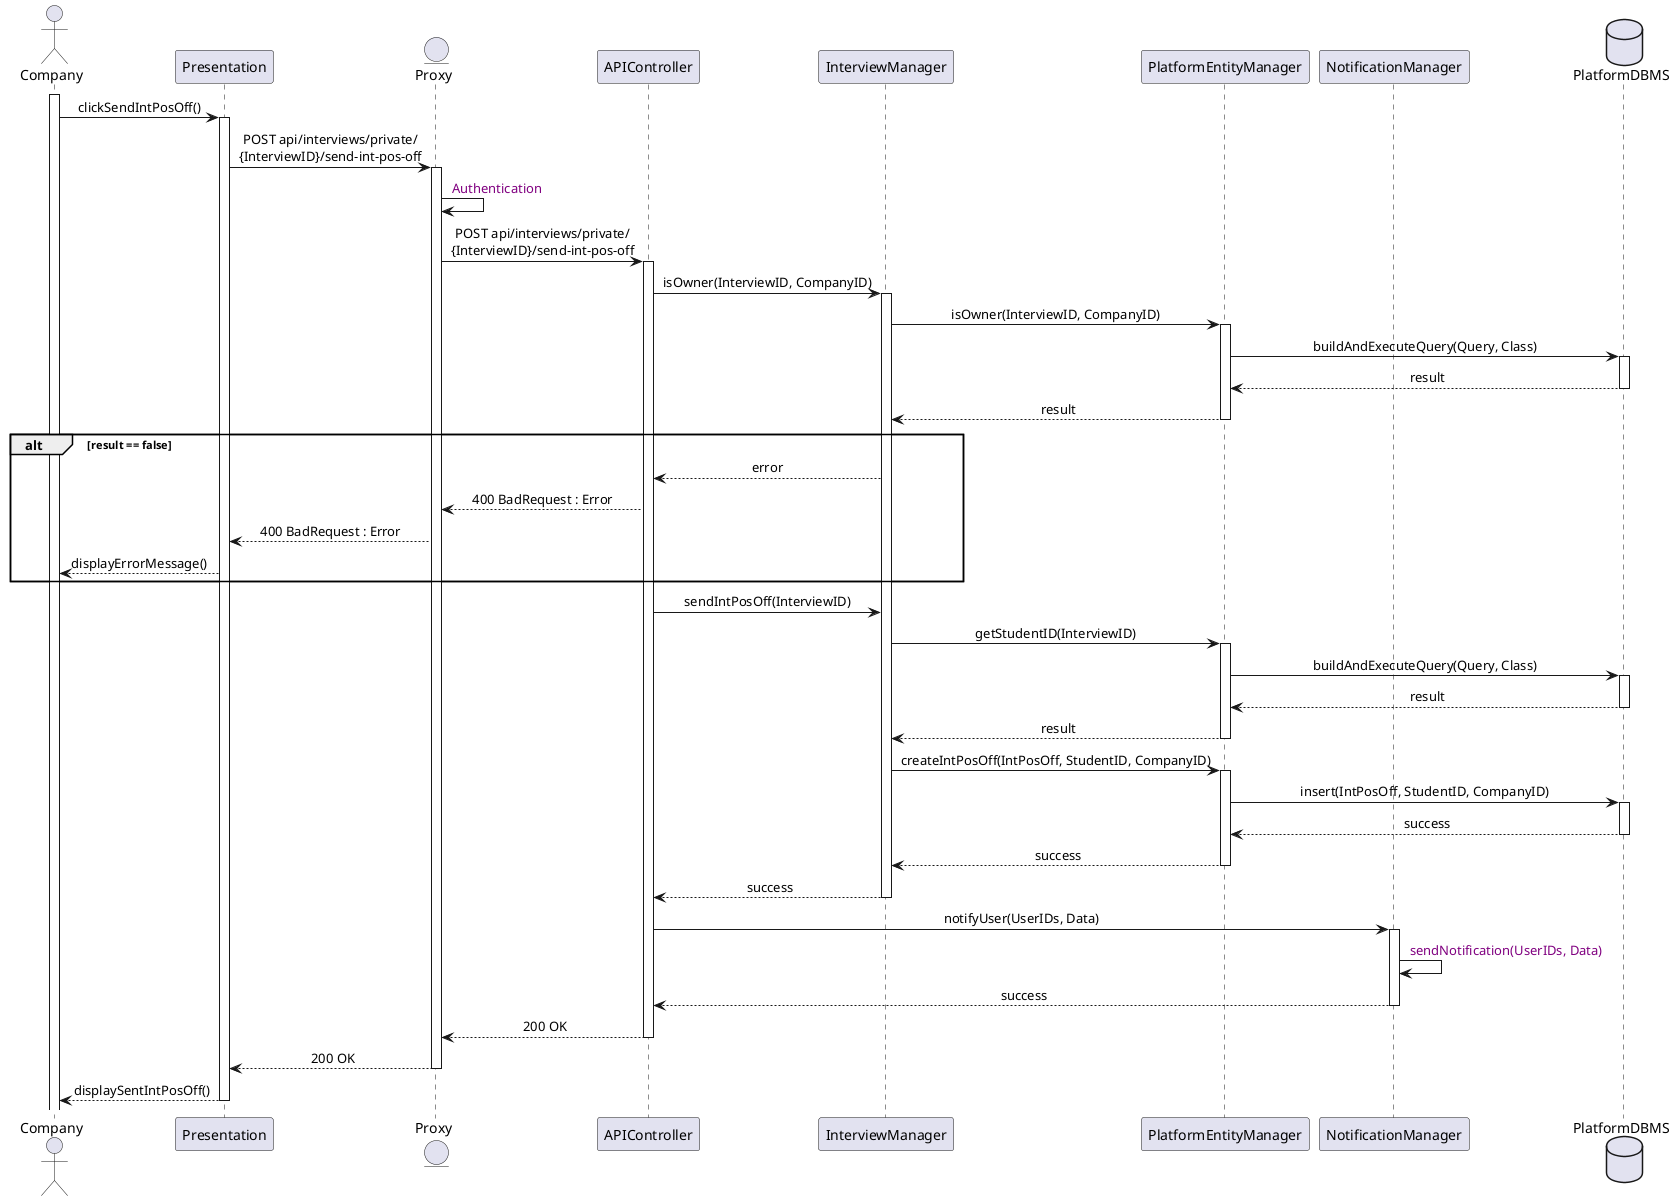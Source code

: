 @startuml
skinparam sequenceMessageAlign center

actor Company
participant Presentation
entity Proxy
participant APIController
participant InterviewManager
participant PlatformEntityManager
participant NotificationManager
database PlatformDBMS

activate Company
Company -> Presentation : clickSendIntPosOff()
activate Presentation
Presentation -> Proxy : POST api/interviews/private/\n{InterviewID}/send-int-pos-off
activate Proxy
Proxy -> Proxy : <color:purple> Authentication
Proxy -> APIController : POST api/interviews/private/\n{InterviewID}/send-int-pos-off
activate APIController
APIController -> InterviewManager : isOwner(InterviewID, CompanyID)
activate InterviewManager
InterviewManager -> PlatformEntityManager : isOwner(InterviewID, CompanyID)
activate PlatformEntityManager
PlatformEntityManager -> PlatformDBMS : buildAndExecuteQuery(Query, Class)
activate PlatformDBMS
PlatformDBMS --> PlatformEntityManager : result
deactivate PlatformDBMS
PlatformEntityManager --> InterviewManager : result
deactivate PlatformEntityManager
alt result == false
InterviewManager --> APIController : error
APIController --> Proxy : 400 BadRequest : Error
Proxy --> Presentation : 400 BadRequest : Error
Presentation --> Company : displayErrorMessage()
end
APIController -> InterviewManager : sendIntPosOff(InterviewID)
InterviewManager -> PlatformEntityManager : getStudentID(InterviewID)
activate PlatformEntityManager
PlatformEntityManager -> PlatformDBMS : buildAndExecuteQuery(Query, Class)
activate PlatformDBMS
PlatformDBMS --> PlatformEntityManager : result
deactivate PlatformDBMS
PlatformEntityManager --> InterviewManager : result
deactivate PlatformEntityManager
InterviewManager -> PlatformEntityManager : createIntPosOff(IntPosOff, StudentID, CompanyID)
activate PlatformEntityManager
PlatformEntityManager -> PlatformDBMS : insert(IntPosOff, StudentID, CompanyID)
activate PlatformDBMS
PlatformDBMS --> PlatformEntityManager : success
deactivate PlatformDBMS
PlatformEntityManager --> InterviewManager : success
deactivate PlatformEntityManager
InterviewManager --> APIController : success
deactivate InterviewManager
APIController -> NotificationManager : notifyUser(UserIDs, Data)
activate NotificationManager
NotificationManager -> NotificationManager : <color:purple> sendNotification(UserIDs, Data)
NotificationManager --> APIController : success
deactivate NotificationManager
APIController --> Proxy : 200 OK
deactivate APIController
Proxy --> Presentation : 200 OK
deactivate Proxy
Presentation --> Company : displaySentIntPosOff()
deactivate Presentation
@enduml






